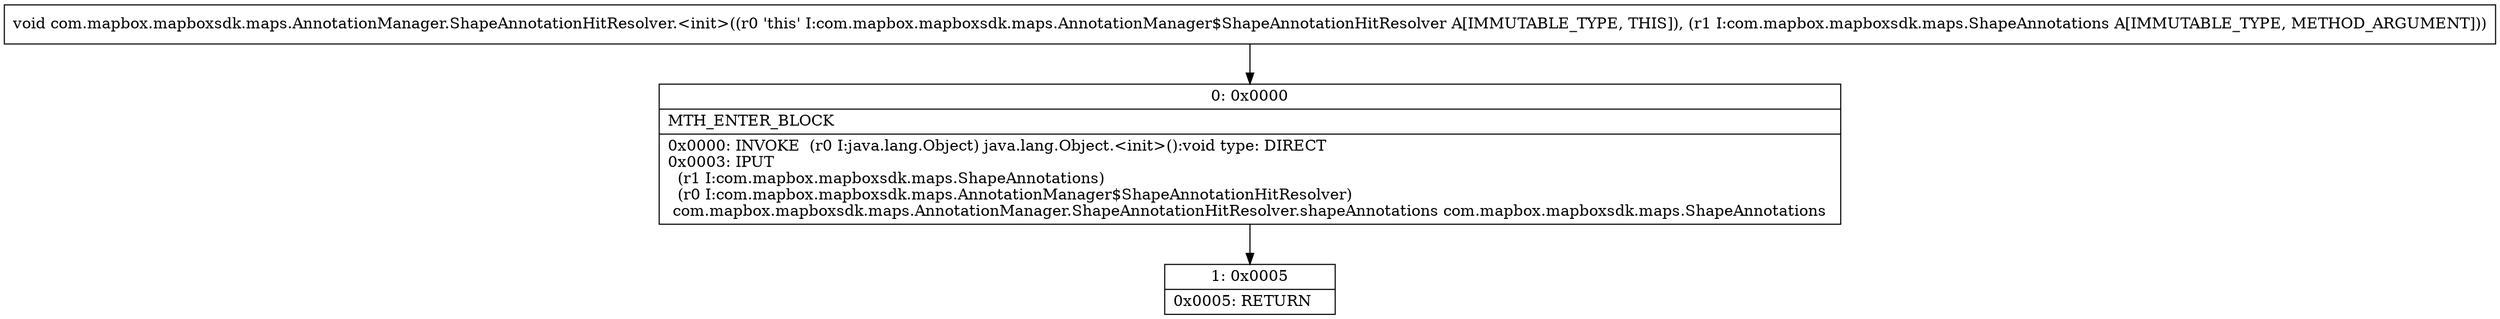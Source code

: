 digraph "CFG forcom.mapbox.mapboxsdk.maps.AnnotationManager.ShapeAnnotationHitResolver.\<init\>(Lcom\/mapbox\/mapboxsdk\/maps\/ShapeAnnotations;)V" {
Node_0 [shape=record,label="{0\:\ 0x0000|MTH_ENTER_BLOCK\l|0x0000: INVOKE  (r0 I:java.lang.Object) java.lang.Object.\<init\>():void type: DIRECT \l0x0003: IPUT  \l  (r1 I:com.mapbox.mapboxsdk.maps.ShapeAnnotations)\l  (r0 I:com.mapbox.mapboxsdk.maps.AnnotationManager$ShapeAnnotationHitResolver)\l com.mapbox.mapboxsdk.maps.AnnotationManager.ShapeAnnotationHitResolver.shapeAnnotations com.mapbox.mapboxsdk.maps.ShapeAnnotations \l}"];
Node_1 [shape=record,label="{1\:\ 0x0005|0x0005: RETURN   \l}"];
MethodNode[shape=record,label="{void com.mapbox.mapboxsdk.maps.AnnotationManager.ShapeAnnotationHitResolver.\<init\>((r0 'this' I:com.mapbox.mapboxsdk.maps.AnnotationManager$ShapeAnnotationHitResolver A[IMMUTABLE_TYPE, THIS]), (r1 I:com.mapbox.mapboxsdk.maps.ShapeAnnotations A[IMMUTABLE_TYPE, METHOD_ARGUMENT])) }"];
MethodNode -> Node_0;
Node_0 -> Node_1;
}

